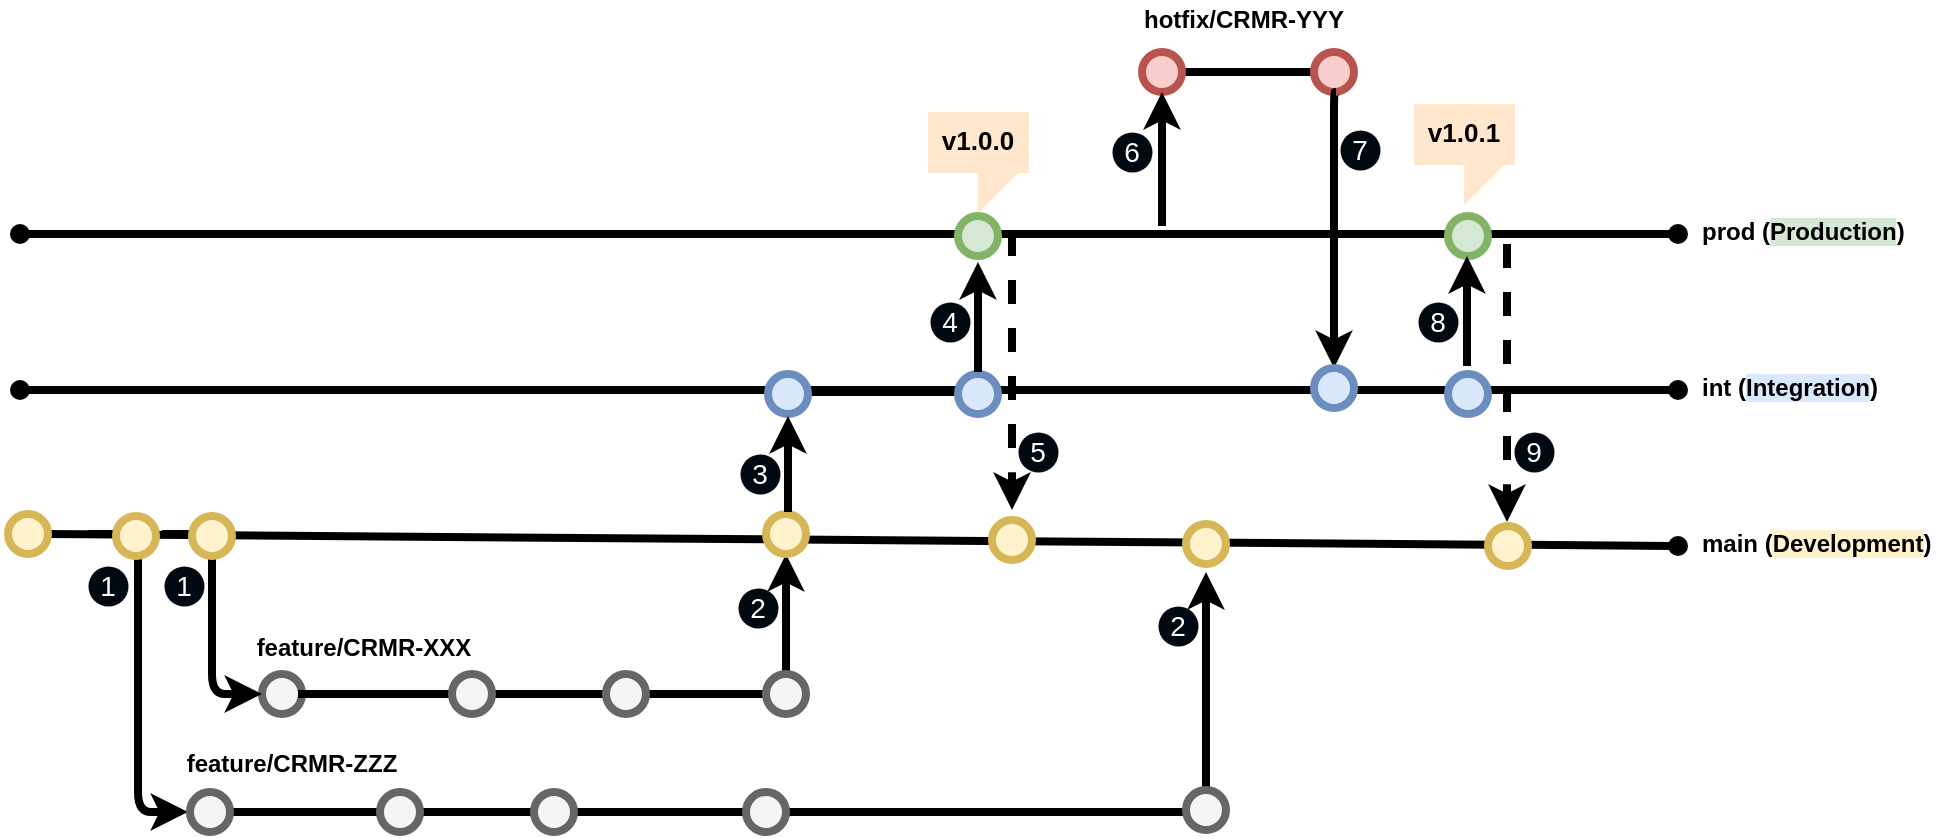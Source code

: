 <mxfile version="15.2.7" type="github">
  <diagram id="Z_Vj2MmoggTXDy11bzeF" name="Page-1">
    <mxGraphModel dx="1186" dy="654" grid="1" gridSize="10" guides="1" tooltips="1" connect="1" arrows="1" fold="1" page="1" pageScale="1" pageWidth="850" pageHeight="1100" math="0" shadow="0">
      <root>
        <mxCell id="0" />
        <mxCell id="1" parent="0" />
        <mxCell id="NOU3lGueeJot1g6p17YN-5" value="" style="endArrow=oval;html=1;exitX=1;exitY=0.5;exitDx=0;exitDy=0;strokeWidth=4;endFill=1;" parent="1" source="WfSzIGiv-zTd-1wvaPKo-5" edge="1">
          <mxGeometry width="50" height="50" relative="1" as="geometry">
            <mxPoint x="35" y="471" as="sourcePoint" />
            <mxPoint x="850" y="477" as="targetPoint" />
          </mxGeometry>
        </mxCell>
        <mxCell id="NOU3lGueeJot1g6p17YN-1" value="" style="endArrow=oval;html=1;strokeWidth=4;endFill=1;startArrow=oval;startFill=1;" parent="1" edge="1">
          <mxGeometry width="50" height="50" relative="1" as="geometry">
            <mxPoint x="21" y="399" as="sourcePoint" />
            <mxPoint x="850" y="399" as="targetPoint" />
          </mxGeometry>
        </mxCell>
        <mxCell id="WfSzIGiv-zTd-1wvaPKo-4" value="" style="ellipse;whiteSpace=wrap;html=1;shadow=0;labelBackgroundColor=#EA6B66;strokeColor=#666666;strokeWidth=4;fillColor=#f5f5f5;fontColor=#333333;" parent="1" vertex="1">
          <mxGeometry x="142" y="541" width="20" height="20" as="geometry" />
        </mxCell>
        <mxCell id="WfSzIGiv-zTd-1wvaPKo-5" value="" style="ellipse;whiteSpace=wrap;html=1;shadow=0;labelBackgroundColor=#EA6B66;strokeColor=#d6b656;strokeWidth=4;fillColor=#fff2cc;" parent="1" vertex="1">
          <mxGeometry x="15" y="461" width="20" height="20" as="geometry" />
        </mxCell>
        <mxCell id="WfSzIGiv-zTd-1wvaPKo-11" value="" style="edgeStyle=elbowEdgeStyle;elbow=horizontal;endArrow=classic;html=1;strokeWidth=4;entryX=0;entryY=0.5;entryDx=0;entryDy=0;" parent="1" target="WfSzIGiv-zTd-1wvaPKo-4" edge="1">
          <mxGeometry width="50" height="50" relative="1" as="geometry">
            <mxPoint x="92" y="471" as="sourcePoint" />
            <mxPoint x="122" y="551" as="targetPoint" />
          </mxGeometry>
        </mxCell>
        <mxCell id="WfSzIGiv-zTd-1wvaPKo-14" value="" style="edgeStyle=elbowEdgeStyle;elbow=horizontal;endArrow=classic;html=1;strokeWidth=4;entryX=0;entryY=0.5;entryDx=0;entryDy=0;" parent="1" edge="1">
          <mxGeometry width="50" height="50" relative="1" as="geometry">
            <mxPoint x="55" y="471" as="sourcePoint" />
            <mxPoint x="105" y="610" as="targetPoint" />
          </mxGeometry>
        </mxCell>
        <mxCell id="WfSzIGiv-zTd-1wvaPKo-15" value="" style="ellipse;whiteSpace=wrap;html=1;shadow=0;labelBackgroundColor=#EA6B66;strokeColor=#d6b656;strokeWidth=4;fillColor=#fff2cc;" parent="1" vertex="1">
          <mxGeometry x="69" y="462" width="20" height="20" as="geometry" />
        </mxCell>
        <mxCell id="WfSzIGiv-zTd-1wvaPKo-16" value="" style="ellipse;whiteSpace=wrap;html=1;shadow=0;labelBackgroundColor=#EA6B66;strokeColor=#d6b656;strokeWidth=4;fillColor=#fff2cc;" parent="1" vertex="1">
          <mxGeometry x="107" y="462" width="20" height="20" as="geometry" />
        </mxCell>
        <mxCell id="WfSzIGiv-zTd-1wvaPKo-17" value="" style="endArrow=oval;html=1;exitX=1;exitY=0.5;exitDx=0;exitDy=0;strokeWidth=4;endFill=1;" parent="1" edge="1">
          <mxGeometry width="50" height="50" relative="1" as="geometry">
            <mxPoint x="160" y="551" as="sourcePoint" />
            <mxPoint x="410" y="551" as="targetPoint" />
          </mxGeometry>
        </mxCell>
        <mxCell id="WfSzIGiv-zTd-1wvaPKo-18" value="" style="edgeStyle=elbowEdgeStyle;elbow=horizontal;endArrow=classic;html=1;strokeWidth=4;exitX=0.5;exitY=0;exitDx=0;exitDy=0;entryX=0.5;entryY=1;entryDx=0;entryDy=0;" parent="1" source="WfSzIGiv-zTd-1wvaPKo-22" target="WfSzIGiv-zTd-1wvaPKo-19" edge="1">
          <mxGeometry width="50" height="50" relative="1" as="geometry">
            <mxPoint x="467" y="534" as="sourcePoint" />
            <mxPoint x="404" y="491" as="targetPoint" />
            <Array as="points">
              <mxPoint x="404" y="521" />
            </Array>
          </mxGeometry>
        </mxCell>
        <mxCell id="WfSzIGiv-zTd-1wvaPKo-19" value="" style="ellipse;whiteSpace=wrap;html=1;shadow=0;labelBackgroundColor=#EA6B66;strokeColor=#d6b656;strokeWidth=4;fillColor=#fff2cc;" parent="1" vertex="1">
          <mxGeometry x="394" y="461" width="20" height="20" as="geometry" />
        </mxCell>
        <mxCell id="WfSzIGiv-zTd-1wvaPKo-20" value="" style="ellipse;whiteSpace=wrap;html=1;shadow=0;labelBackgroundColor=#EA6B66;strokeColor=#666666;strokeWidth=4;fillColor=#f5f5f5;fontColor=#333333;" parent="1" vertex="1">
          <mxGeometry x="237" y="541" width="20" height="20" as="geometry" />
        </mxCell>
        <mxCell id="WfSzIGiv-zTd-1wvaPKo-21" value="" style="ellipse;whiteSpace=wrap;html=1;shadow=0;labelBackgroundColor=#EA6B66;strokeColor=#666666;strokeWidth=4;fillColor=#f5f5f5;fontColor=#333333;" parent="1" vertex="1">
          <mxGeometry x="314" y="541" width="20" height="20" as="geometry" />
        </mxCell>
        <mxCell id="WfSzIGiv-zTd-1wvaPKo-22" value="" style="ellipse;whiteSpace=wrap;html=1;shadow=0;labelBackgroundColor=#EA6B66;strokeColor=#666666;strokeWidth=4;fillColor=#f5f5f5;fontColor=#333333;" parent="1" vertex="1">
          <mxGeometry x="394" y="541" width="20" height="20" as="geometry" />
        </mxCell>
        <mxCell id="WfSzIGiv-zTd-1wvaPKo-24" value="" style="endArrow=oval;html=1;strokeWidth=4;endFill=1;" parent="1" edge="1">
          <mxGeometry width="50" height="50" relative="1" as="geometry">
            <mxPoint x="120" y="610" as="sourcePoint" />
            <mxPoint x="616" y="610" as="targetPoint" />
          </mxGeometry>
        </mxCell>
        <mxCell id="WfSzIGiv-zTd-1wvaPKo-26" value="" style="ellipse;whiteSpace=wrap;html=1;shadow=0;labelBackgroundColor=#EA6B66;strokeColor=#666666;strokeWidth=4;fillColor=#f5f5f5;fontColor=#333333;" parent="1" vertex="1">
          <mxGeometry x="201" y="600" width="20" height="20" as="geometry" />
        </mxCell>
        <mxCell id="WfSzIGiv-zTd-1wvaPKo-27" value="" style="ellipse;whiteSpace=wrap;html=1;shadow=0;labelBackgroundColor=#EA6B66;strokeColor=#666666;strokeWidth=4;fillColor=#f5f5f5;fontColor=#333333;" parent="1" vertex="1">
          <mxGeometry x="278" y="600" width="20" height="20" as="geometry" />
        </mxCell>
        <mxCell id="WfSzIGiv-zTd-1wvaPKo-28" value="" style="ellipse;whiteSpace=wrap;html=1;shadow=0;labelBackgroundColor=#EA6B66;strokeColor=#666666;strokeWidth=4;fillColor=#f5f5f5;fontColor=#333333;" parent="1" vertex="1">
          <mxGeometry x="384" y="600" width="20" height="20" as="geometry" />
        </mxCell>
        <mxCell id="WfSzIGiv-zTd-1wvaPKo-30" value="" style="edgeStyle=elbowEdgeStyle;elbow=horizontal;endArrow=classic;html=1;strokeWidth=4;" parent="1" edge="1">
          <mxGeometry width="50" height="50" relative="1" as="geometry">
            <mxPoint x="624" y="610" as="sourcePoint" />
            <mxPoint x="614" y="490" as="targetPoint" />
            <Array as="points">
              <mxPoint x="614" y="540" />
              <mxPoint x="674" y="541" />
            </Array>
          </mxGeometry>
        </mxCell>
        <mxCell id="WfSzIGiv-zTd-1wvaPKo-32" value="feature/CRMR-XXX" style="text;html=1;strokeColor=none;fillColor=none;align=center;verticalAlign=middle;whiteSpace=wrap;rounded=0;shadow=0;labelBackgroundColor=none;fontStyle=1" parent="1" vertex="1">
          <mxGeometry x="133" y="518" width="120" height="20" as="geometry" />
        </mxCell>
        <mxCell id="WfSzIGiv-zTd-1wvaPKo-33" value="feature/CRMR-ZZZ" style="text;html=1;strokeColor=none;fillColor=none;align=center;verticalAlign=middle;whiteSpace=wrap;rounded=0;shadow=0;labelBackgroundColor=none;fontStyle=1" parent="1" vertex="1">
          <mxGeometry x="97" y="576" width="120" height="20" as="geometry" />
        </mxCell>
        <mxCell id="WfSzIGiv-zTd-1wvaPKo-34" value="" style="endArrow=oval;html=1;strokeWidth=4;endFill=1;startArrow=oval;startFill=1;" parent="1" edge="1">
          <mxGeometry width="50" height="50" relative="1" as="geometry">
            <mxPoint x="400" y="400" as="sourcePoint" />
            <mxPoint x="500" y="400" as="targetPoint" />
          </mxGeometry>
        </mxCell>
        <mxCell id="WfSzIGiv-zTd-1wvaPKo-35" value="" style="ellipse;whiteSpace=wrap;html=1;shadow=0;labelBackgroundColor=#EA6B66;strokeColor=#6c8ebf;strokeWidth=4;fillColor=#dae8fc;" parent="1" vertex="1">
          <mxGeometry x="395" y="391" width="20" height="20" as="geometry" />
        </mxCell>
        <mxCell id="WfSzIGiv-zTd-1wvaPKo-36" value="" style="edgeStyle=elbowEdgeStyle;elbow=horizontal;endArrow=classic;html=1;strokeWidth=4;entryX=0.5;entryY=1;entryDx=0;entryDy=0;" parent="1" edge="1">
          <mxGeometry width="50" height="50" relative="1" as="geometry">
            <mxPoint x="405" y="460" as="sourcePoint" />
            <mxPoint x="405" y="412" as="targetPoint" />
            <Array as="points">
              <mxPoint x="405" y="452" />
            </Array>
          </mxGeometry>
        </mxCell>
        <mxCell id="WfSzIGiv-zTd-1wvaPKo-37" value="" style="endArrow=oval;html=1;strokeWidth=4;endFill=1;startArrow=oval;startFill=1;" parent="1" edge="1">
          <mxGeometry width="50" height="50" relative="1" as="geometry">
            <mxPoint x="21" y="321" as="sourcePoint" />
            <mxPoint x="850" y="321" as="targetPoint" />
          </mxGeometry>
        </mxCell>
        <mxCell id="WfSzIGiv-zTd-1wvaPKo-38" value="" style="ellipse;whiteSpace=wrap;html=1;shadow=0;labelBackgroundColor=#EA6B66;strokeColor=#82b366;strokeWidth=4;fillColor=#d5e8d4;" parent="1" vertex="1">
          <mxGeometry x="490" y="312" width="20" height="20" as="geometry" />
        </mxCell>
        <mxCell id="WfSzIGiv-zTd-1wvaPKo-39" value="" style="ellipse;whiteSpace=wrap;html=1;shadow=0;labelBackgroundColor=#EA6B66;strokeColor=#6c8ebf;strokeWidth=4;fillColor=#dae8fc;" parent="1" vertex="1">
          <mxGeometry x="490" y="391" width="20" height="20" as="geometry" />
        </mxCell>
        <mxCell id="WfSzIGiv-zTd-1wvaPKo-40" value="" style="edgeStyle=elbowEdgeStyle;elbow=horizontal;endArrow=classic;html=1;strokeWidth=4;entryX=0.5;entryY=1;entryDx=0;entryDy=0;" parent="1" edge="1">
          <mxGeometry width="50" height="50" relative="1" as="geometry">
            <mxPoint x="500" y="390" as="sourcePoint" />
            <mxPoint x="500" y="335" as="targetPoint" />
            <Array as="points">
              <mxPoint x="500" y="375" />
            </Array>
          </mxGeometry>
        </mxCell>
        <mxCell id="WfSzIGiv-zTd-1wvaPKo-41" value="" style="ellipse;whiteSpace=wrap;html=1;shadow=0;labelBackgroundColor=#EA6B66;strokeColor=#d6b656;strokeWidth=4;fillColor=#fff2cc;" parent="1" vertex="1">
          <mxGeometry x="507" y="464" width="20" height="20" as="geometry" />
        </mxCell>
        <mxCell id="WfSzIGiv-zTd-1wvaPKo-42" value="" style="edgeStyle=elbowEdgeStyle;elbow=horizontal;endArrow=classic;html=1;strokeWidth=4;dashed=1;" parent="1" edge="1">
          <mxGeometry width="50" height="50" relative="1" as="geometry">
            <mxPoint x="517" y="320" as="sourcePoint" />
            <mxPoint x="517" y="459" as="targetPoint" />
            <Array as="points">
              <mxPoint x="517" y="449" />
              <mxPoint x="526.5" y="409" />
              <mxPoint x="526.5" y="439" />
              <mxPoint x="526.5" y="419" />
              <mxPoint x="526.5" y="419" />
              <mxPoint x="526.5" y="439" />
              <mxPoint x="516.5" y="369" />
            </Array>
          </mxGeometry>
        </mxCell>
        <mxCell id="WfSzIGiv-zTd-1wvaPKo-43" value="" style="endArrow=oval;html=1;exitX=1;exitY=0.5;exitDx=0;exitDy=0;strokeWidth=4;endFill=1;" parent="1" edge="1">
          <mxGeometry width="50" height="50" relative="1" as="geometry">
            <mxPoint x="590" y="240" as="sourcePoint" />
            <mxPoint x="680" y="240" as="targetPoint" />
          </mxGeometry>
        </mxCell>
        <mxCell id="WfSzIGiv-zTd-1wvaPKo-44" value="" style="ellipse;whiteSpace=wrap;html=1;shadow=0;labelBackgroundColor=#EA6B66;strokeColor=#b85450;strokeWidth=4;fillColor=#f8cecc;" parent="1" vertex="1">
          <mxGeometry x="582" y="230" width="20" height="20" as="geometry" />
        </mxCell>
        <mxCell id="WfSzIGiv-zTd-1wvaPKo-45" value="" style="ellipse;whiteSpace=wrap;html=1;shadow=0;labelBackgroundColor=#EA6B66;strokeColor=#b85450;strokeWidth=4;fillColor=#f8cecc;" parent="1" vertex="1">
          <mxGeometry x="668" y="230" width="20" height="20" as="geometry" />
        </mxCell>
        <mxCell id="WfSzIGiv-zTd-1wvaPKo-48" value="" style="edgeStyle=elbowEdgeStyle;elbow=horizontal;endArrow=classic;html=1;strokeWidth=4;entryX=0.5;entryY=1;entryDx=0;entryDy=0;" parent="1" target="WfSzIGiv-zTd-1wvaPKo-44" edge="1">
          <mxGeometry width="50" height="50" relative="1" as="geometry">
            <mxPoint x="592" y="317" as="sourcePoint" />
            <mxPoint x="591" y="262" as="targetPoint" />
            <Array as="points" />
          </mxGeometry>
        </mxCell>
        <mxCell id="WfSzIGiv-zTd-1wvaPKo-49" value="" style="edgeStyle=elbowEdgeStyle;elbow=horizontal;endArrow=classic;html=1;strokeWidth=4;exitX=0.5;exitY=1;exitDx=0;exitDy=0;entryX=0.5;entryY=0;entryDx=0;entryDy=0;" parent="1" target="NOU3lGueeJot1g6p17YN-7" edge="1">
          <mxGeometry width="50" height="50" relative="1" as="geometry">
            <mxPoint x="679" y="250" as="sourcePoint" />
            <mxPoint x="678" y="380" as="targetPoint" />
            <Array as="points">
              <mxPoint x="678" y="250" />
            </Array>
          </mxGeometry>
        </mxCell>
        <mxCell id="WfSzIGiv-zTd-1wvaPKo-50" value="" style="ellipse;whiteSpace=wrap;html=1;shadow=0;labelBackgroundColor=#EA6B66;strokeColor=#d6b656;strokeWidth=4;fillColor=#fff2cc;" parent="1" vertex="1">
          <mxGeometry x="604" y="466" width="20" height="20" as="geometry" />
        </mxCell>
        <mxCell id="WfSzIGiv-zTd-1wvaPKo-29" value="" style="ellipse;whiteSpace=wrap;html=1;shadow=0;labelBackgroundColor=#EA6B66;strokeColor=#666666;strokeWidth=4;fillColor=#f5f5f5;fontColor=#333333;" parent="1" vertex="1">
          <mxGeometry x="604" y="599" width="20" height="20" as="geometry" />
        </mxCell>
        <mxCell id="WfSzIGiv-zTd-1wvaPKo-23" value="" style="ellipse;whiteSpace=wrap;html=1;shadow=0;labelBackgroundColor=#EA6B66;strokeColor=#666666;strokeWidth=4;fillColor=#f5f5f5;fontColor=#333333;" parent="1" vertex="1">
          <mxGeometry x="106" y="600" width="20" height="20" as="geometry" />
        </mxCell>
        <mxCell id="WfSzIGiv-zTd-1wvaPKo-57" value="main (&lt;span style=&quot;background-color: rgb(255 , 242 , 204)&quot;&gt;Development&lt;/span&gt;)" style="text;html=1;strokeColor=none;fillColor=none;align=left;verticalAlign=middle;whiteSpace=wrap;rounded=0;shadow=0;labelBackgroundColor=none;fontStyle=1" parent="1" vertex="1">
          <mxGeometry x="860" y="466" width="130" height="20" as="geometry" />
        </mxCell>
        <mxCell id="WfSzIGiv-zTd-1wvaPKo-59" value="prod (&lt;span style=&quot;background-color: rgb(213 , 232 , 212)&quot;&gt;Production&lt;/span&gt;)" style="text;html=1;strokeColor=none;fillColor=none;align=left;verticalAlign=middle;whiteSpace=wrap;rounded=0;shadow=0;labelBackgroundColor=none;fontStyle=1" parent="1" vertex="1">
          <mxGeometry x="860" y="310" width="120" height="20" as="geometry" />
        </mxCell>
        <mxCell id="WfSzIGiv-zTd-1wvaPKo-60" value="hotfix/CRMR-YYY" style="text;html=1;strokeColor=none;fillColor=none;align=center;verticalAlign=middle;whiteSpace=wrap;rounded=0;shadow=0;labelBackgroundColor=none;fontStyle=1" parent="1" vertex="1">
          <mxGeometry x="578" y="204" width="110" height="20" as="geometry" />
        </mxCell>
        <mxCell id="WfSzIGiv-zTd-1wvaPKo-61" value="&lt;font style=&quot;font-size: 14px&quot;&gt;1&lt;/font&gt;" style="ellipse;whiteSpace=wrap;html=1;aspect=fixed;shadow=0;labelBackgroundColor=none;strokeColor=#EA6B66;strokeWidth=0;fillColor=#000912;fontColor=#FFFFFF;" parent="1" vertex="1">
          <mxGeometry x="55" y="487" width="20" height="20" as="geometry" />
        </mxCell>
        <mxCell id="WfSzIGiv-zTd-1wvaPKo-63" value="&lt;font style=&quot;font-size: 14px&quot;&gt;1&lt;/font&gt;" style="ellipse;whiteSpace=wrap;html=1;aspect=fixed;shadow=0;labelBackgroundColor=none;strokeColor=#EA6B66;strokeWidth=0;fillColor=#000912;fontColor=#FFFFFF;" parent="1" vertex="1">
          <mxGeometry x="93" y="487" width="20" height="20" as="geometry" />
        </mxCell>
        <mxCell id="WfSzIGiv-zTd-1wvaPKo-64" value="&lt;font style=&quot;font-size: 14px&quot;&gt;2&lt;/font&gt;" style="ellipse;whiteSpace=wrap;html=1;aspect=fixed;shadow=0;labelBackgroundColor=none;strokeColor=#EA6B66;strokeWidth=0;fillColor=#000912;fontColor=#FFFFFF;" parent="1" vertex="1">
          <mxGeometry x="380" y="498" width="20" height="20" as="geometry" />
        </mxCell>
        <mxCell id="WfSzIGiv-zTd-1wvaPKo-65" value="&lt;font style=&quot;font-size: 14px&quot;&gt;2&lt;/font&gt;" style="ellipse;whiteSpace=wrap;html=1;aspect=fixed;shadow=0;labelBackgroundColor=none;strokeColor=#EA6B66;strokeWidth=0;fillColor=#000912;fontColor=#FFFFFF;" parent="1" vertex="1">
          <mxGeometry x="590" y="507" width="20" height="20" as="geometry" />
        </mxCell>
        <mxCell id="WfSzIGiv-zTd-1wvaPKo-66" value="&lt;font style=&quot;font-size: 14px&quot;&gt;3&lt;/font&gt;" style="ellipse;whiteSpace=wrap;html=1;aspect=fixed;shadow=0;labelBackgroundColor=none;strokeColor=#EA6B66;strokeWidth=0;fillColor=#000912;fontColor=#FFFFFF;" parent="1" vertex="1">
          <mxGeometry x="381" y="431" width="20" height="20" as="geometry" />
        </mxCell>
        <mxCell id="WfSzIGiv-zTd-1wvaPKo-68" value="&lt;font style=&quot;font-size: 14px&quot;&gt;4&lt;/font&gt;" style="ellipse;whiteSpace=wrap;html=1;aspect=fixed;shadow=0;labelBackgroundColor=none;strokeColor=#EA6B66;strokeWidth=0;fillColor=#000912;fontColor=#FFFFFF;" parent="1" vertex="1">
          <mxGeometry x="476" y="355" width="20" height="20" as="geometry" />
        </mxCell>
        <mxCell id="WfSzIGiv-zTd-1wvaPKo-69" value="&lt;font style=&quot;font-size: 14px&quot;&gt;5&lt;/font&gt;" style="ellipse;whiteSpace=wrap;html=1;aspect=fixed;shadow=0;labelBackgroundColor=none;strokeColor=#EA6B66;strokeWidth=0;fillColor=#000912;fontColor=#FFFFFF;" parent="1" vertex="1">
          <mxGeometry x="520" y="420" width="20" height="20" as="geometry" />
        </mxCell>
        <mxCell id="WfSzIGiv-zTd-1wvaPKo-70" value="&lt;font style=&quot;font-size: 14px&quot;&gt;6&lt;/font&gt;" style="ellipse;whiteSpace=wrap;html=1;aspect=fixed;shadow=0;labelBackgroundColor=none;strokeColor=#EA6B66;strokeWidth=0;fillColor=#000912;fontColor=#FFFFFF;" parent="1" vertex="1">
          <mxGeometry x="567" y="270" width="20" height="20" as="geometry" />
        </mxCell>
        <mxCell id="WfSzIGiv-zTd-1wvaPKo-71" value="&lt;font style=&quot;font-size: 14px&quot;&gt;7&lt;/font&gt;" style="ellipse;whiteSpace=wrap;html=1;aspect=fixed;shadow=0;labelBackgroundColor=none;strokeColor=#EA6B66;strokeWidth=0;fillColor=#000912;fontColor=#FFFFFF;" parent="1" vertex="1">
          <mxGeometry x="681" y="269" width="20" height="20" as="geometry" />
        </mxCell>
        <object label="&lt;font style=&quot;font-size: 13px&quot;&gt;&lt;b&gt;v1.0.0&lt;/b&gt;&lt;/font&gt;" id="WfSzIGiv-zTd-1wvaPKo-77">
          <mxCell style="shape=callout;whiteSpace=wrap;html=1;perimeter=calloutPerimeter;shadow=0;labelBackgroundColor=none;strokeColor=#d79b00;strokeWidth=0;fillColor=#ffe6cc;size=20;position=0.5;fontSize=5;verticalAlign=top;" parent="1" vertex="1">
            <mxGeometry x="475" y="260" width="50" height="50" as="geometry" />
          </mxCell>
        </object>
        <mxCell id="NOU3lGueeJot1g6p17YN-2" value="int (&lt;span style=&quot;background-color: rgb(218 , 232 , 252)&quot;&gt;Integration&lt;/span&gt;)" style="text;html=1;strokeColor=none;fillColor=none;align=left;verticalAlign=middle;whiteSpace=wrap;rounded=0;shadow=0;labelBackgroundColor=none;fontStyle=1" parent="1" vertex="1">
          <mxGeometry x="860" y="388" width="100" height="20" as="geometry" />
        </mxCell>
        <mxCell id="NOU3lGueeJot1g6p17YN-7" value="" style="ellipse;whiteSpace=wrap;html=1;shadow=0;labelBackgroundColor=#EA6B66;strokeColor=#6c8ebf;strokeWidth=4;fillColor=#dae8fc;" parent="1" vertex="1">
          <mxGeometry x="668" y="388" width="20" height="20" as="geometry" />
        </mxCell>
        <mxCell id="NOU3lGueeJot1g6p17YN-9" value="" style="ellipse;whiteSpace=wrap;html=1;shadow=0;labelBackgroundColor=#EA6B66;strokeColor=#6c8ebf;strokeWidth=4;fillColor=#dae8fc;" parent="1" vertex="1">
          <mxGeometry x="735" y="391" width="20" height="20" as="geometry" />
        </mxCell>
        <mxCell id="NOU3lGueeJot1g6p17YN-10" value="" style="ellipse;whiteSpace=wrap;html=1;shadow=0;labelBackgroundColor=#EA6B66;strokeColor=#82b366;strokeWidth=4;fillColor=#d5e8d4;" parent="1" vertex="1">
          <mxGeometry x="735" y="312" width="20" height="20" as="geometry" />
        </mxCell>
        <mxCell id="NOU3lGueeJot1g6p17YN-11" value="" style="edgeStyle=elbowEdgeStyle;elbow=horizontal;endArrow=classic;html=1;strokeWidth=4;entryX=0.5;entryY=1;entryDx=0;entryDy=0;" parent="1" edge="1">
          <mxGeometry width="50" height="50" relative="1" as="geometry">
            <mxPoint x="744.5" y="387" as="sourcePoint" />
            <mxPoint x="744.5" y="332" as="targetPoint" />
            <Array as="points">
              <mxPoint x="744.5" y="372" />
            </Array>
          </mxGeometry>
        </mxCell>
        <mxCell id="NOU3lGueeJot1g6p17YN-12" value="&lt;font style=&quot;font-size: 14px&quot;&gt;8&lt;/font&gt;" style="ellipse;whiteSpace=wrap;html=1;aspect=fixed;shadow=0;labelBackgroundColor=none;strokeColor=#EA6B66;strokeWidth=0;fillColor=#000912;fontColor=#FFFFFF;" parent="1" vertex="1">
          <mxGeometry x="720" y="355" width="20" height="20" as="geometry" />
        </mxCell>
        <mxCell id="NOU3lGueeJot1g6p17YN-13" value="" style="ellipse;whiteSpace=wrap;html=1;shadow=0;labelBackgroundColor=#EA6B66;strokeColor=#d6b656;strokeWidth=4;fillColor=#fff2cc;" parent="1" vertex="1">
          <mxGeometry x="755" y="467" width="20" height="20" as="geometry" />
        </mxCell>
        <mxCell id="NOU3lGueeJot1g6p17YN-15" value="" style="edgeStyle=elbowEdgeStyle;elbow=horizontal;endArrow=classic;html=1;strokeWidth=4;dashed=1;" parent="1" edge="1">
          <mxGeometry width="50" height="50" relative="1" as="geometry">
            <mxPoint x="764.5" y="326" as="sourcePoint" />
            <mxPoint x="764.5" y="465" as="targetPoint" />
            <Array as="points">
              <mxPoint x="764.5" y="455" />
              <mxPoint x="774" y="415" />
              <mxPoint x="774" y="445" />
              <mxPoint x="774" y="425" />
              <mxPoint x="774" y="425" />
              <mxPoint x="774" y="445" />
              <mxPoint x="764" y="375" />
            </Array>
          </mxGeometry>
        </mxCell>
        <mxCell id="NOU3lGueeJot1g6p17YN-16" value="&lt;font style=&quot;font-size: 14px&quot;&gt;9&lt;/font&gt;" style="ellipse;whiteSpace=wrap;html=1;aspect=fixed;shadow=0;labelBackgroundColor=none;strokeColor=#EA6B66;strokeWidth=0;fillColor=#000912;fontColor=#FFFFFF;" parent="1" vertex="1">
          <mxGeometry x="768" y="420" width="20" height="20" as="geometry" />
        </mxCell>
        <object label="&lt;font style=&quot;font-size: 13px&quot;&gt;&lt;b&gt;v1.0.1&lt;/b&gt;&lt;/font&gt;" id="NOU3lGueeJot1g6p17YN-17">
          <mxCell style="shape=callout;whiteSpace=wrap;html=1;perimeter=calloutPerimeter;shadow=0;labelBackgroundColor=none;strokeColor=#d79b00;strokeWidth=0;fillColor=#ffe6cc;size=20;position=0.5;fontSize=5;verticalAlign=top;" parent="1" vertex="1">
            <mxGeometry x="718" y="256" width="50" height="50" as="geometry" />
          </mxCell>
        </object>
      </root>
    </mxGraphModel>
  </diagram>
</mxfile>
